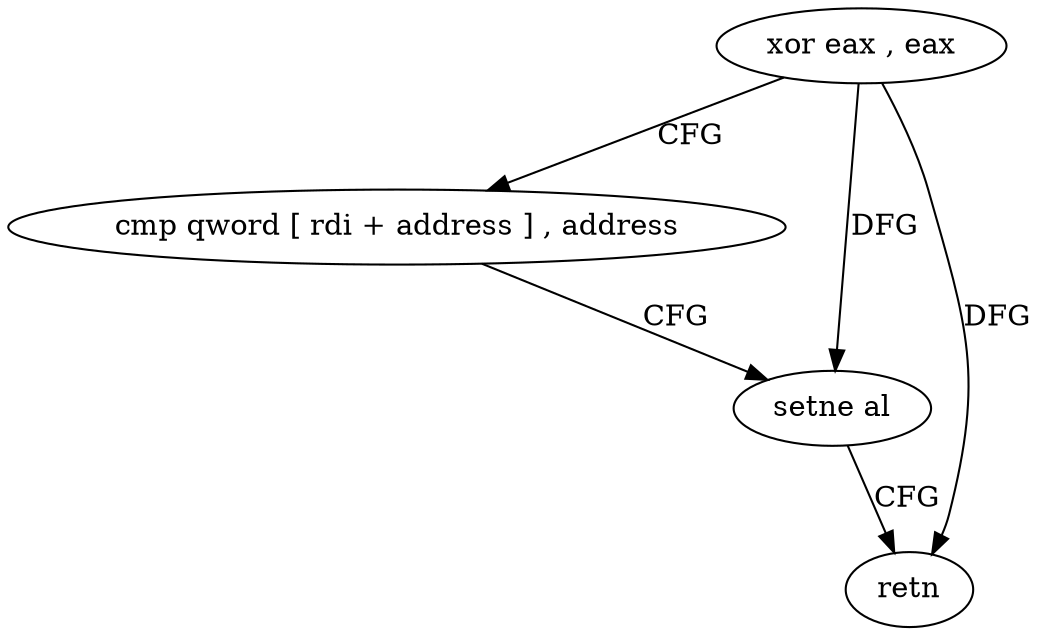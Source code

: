 digraph "func" {
"4222112" [label = "xor eax , eax" ]
"4222114" [label = "cmp qword [ rdi + address ] , address" ]
"4222119" [label = "setne al" ]
"4222122" [label = "retn" ]
"4222112" -> "4222114" [ label = "CFG" ]
"4222112" -> "4222119" [ label = "DFG" ]
"4222112" -> "4222122" [ label = "DFG" ]
"4222114" -> "4222119" [ label = "CFG" ]
"4222119" -> "4222122" [ label = "CFG" ]
}
